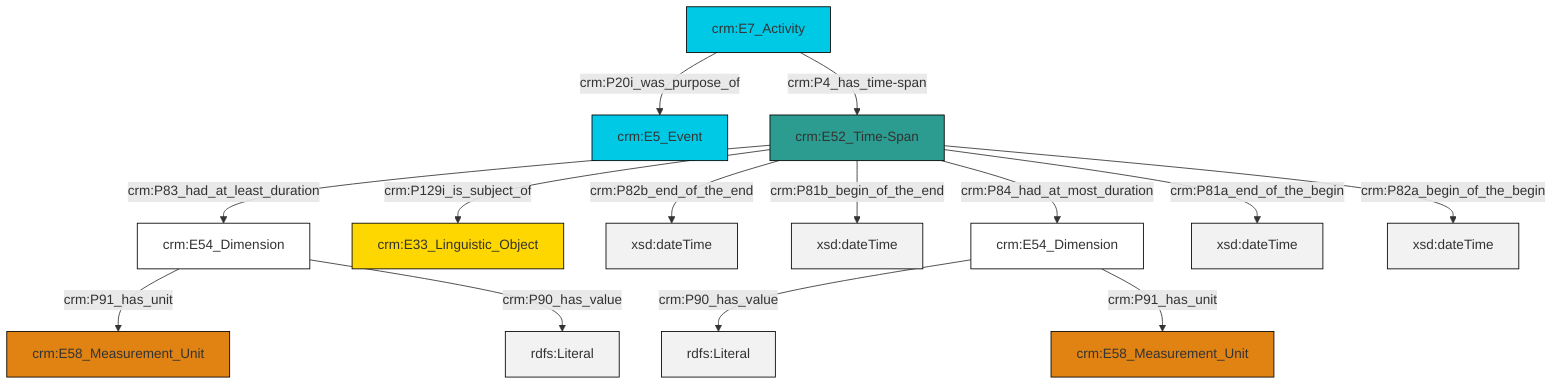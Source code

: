 graph TD
classDef Literal fill:#f2f2f2,stroke:#000000;
classDef CRM_Entity fill:#FFFFFF,stroke:#000000;
classDef Temporal_Entity fill:#00C9E6, stroke:#000000;
classDef Type fill:#E18312, stroke:#000000;
classDef Time-Span fill:#2C9C91, stroke:#000000;
classDef Appellation fill:#FFEB7F, stroke:#000000;
classDef Place fill:#008836, stroke:#000000;
classDef Persistent_Item fill:#B266B2, stroke:#000000;
classDef Conceptual_Object fill:#FFD700, stroke:#000000;
classDef Physical_Thing fill:#D2B48C, stroke:#000000;
classDef Actor fill:#f58aad, stroke:#000000;
classDef PC_Classes fill:#4ce600, stroke:#000000;
classDef Multi fill:#cccccc,stroke:#000000;

0["crm:E7_Activity"]:::Temporal_Entity -->|crm:P20i_was_purpose_of| 1["crm:E5_Event"]:::Temporal_Entity
2["crm:E54_Dimension"]:::CRM_Entity -->|crm:P91_has_unit| 6["crm:E58_Measurement_Unit"]:::Type
10["crm:E52_Time-Span"]:::Time-Span -->|crm:P83_had_at_least_duration| 2["crm:E54_Dimension"]:::CRM_Entity
10["crm:E52_Time-Span"]:::Time-Span -->|crm:P82b_end_of_the_end| 11[xsd:dateTime]:::Literal
2["crm:E54_Dimension"]:::CRM_Entity -->|crm:P90_has_value| 12[rdfs:Literal]:::Literal
10["crm:E52_Time-Span"]:::Time-Span -->|crm:P81b_begin_of_the_end| 13[xsd:dateTime]:::Literal
14["crm:E54_Dimension"]:::CRM_Entity -->|crm:P90_has_value| 15[rdfs:Literal]:::Literal
0["crm:E7_Activity"]:::Temporal_Entity -->|crm:P4_has_time-span| 10["crm:E52_Time-Span"]:::Time-Span
10["crm:E52_Time-Span"]:::Time-Span -->|crm:P129i_is_subject_of| 8["crm:E33_Linguistic_Object"]:::Conceptual_Object
10["crm:E52_Time-Span"]:::Time-Span -->|crm:P81a_end_of_the_begin| 17[xsd:dateTime]:::Literal
10["crm:E52_Time-Span"]:::Time-Span -->|crm:P84_had_at_most_duration| 14["crm:E54_Dimension"]:::CRM_Entity
10["crm:E52_Time-Span"]:::Time-Span -->|crm:P82a_begin_of_the_begin| 19[xsd:dateTime]:::Literal
14["crm:E54_Dimension"]:::CRM_Entity -->|crm:P91_has_unit| 4["crm:E58_Measurement_Unit"]:::Type